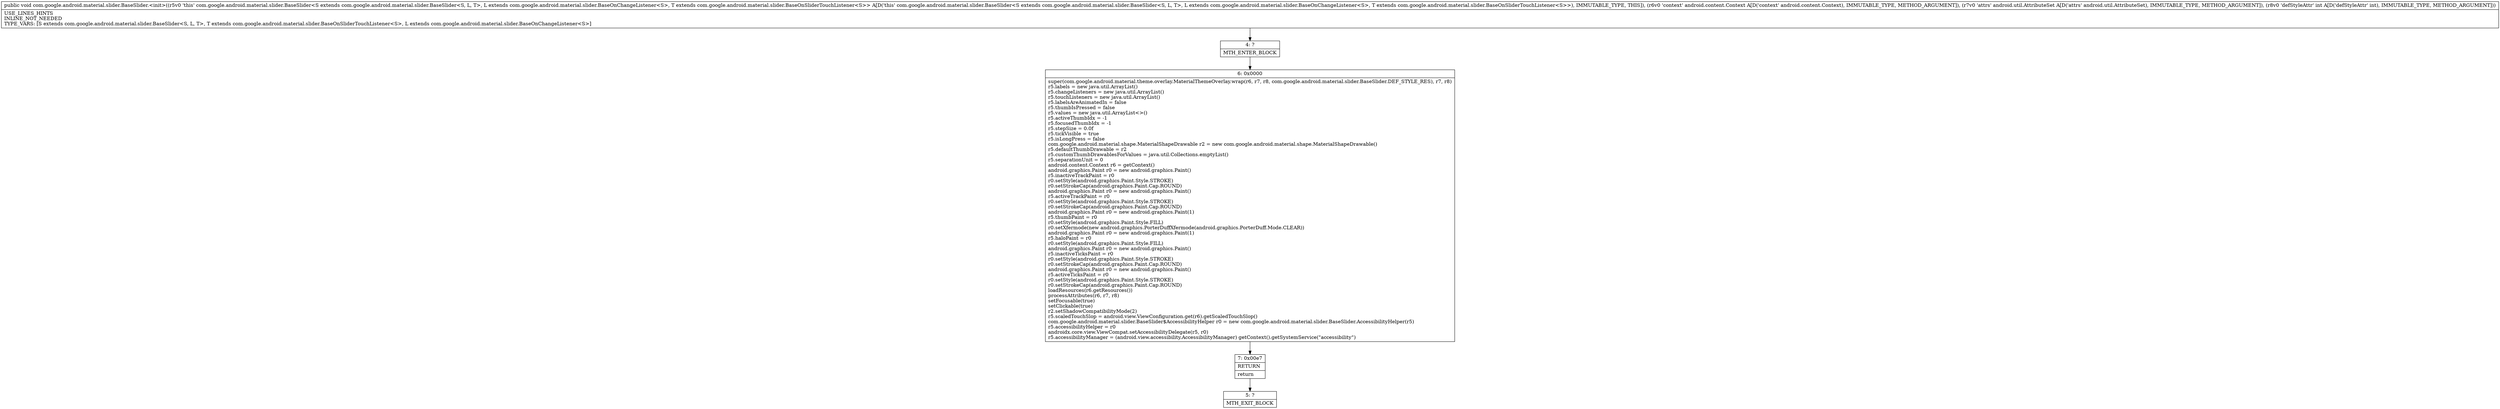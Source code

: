 digraph "CFG forcom.google.android.material.slider.BaseSlider.\<init\>(Landroid\/content\/Context;Landroid\/util\/AttributeSet;I)V" {
Node_4 [shape=record,label="{4\:\ ?|MTH_ENTER_BLOCK\l}"];
Node_6 [shape=record,label="{6\:\ 0x0000|super(com.google.android.material.theme.overlay.MaterialThemeOverlay.wrap(r6, r7, r8, com.google.android.material.slider.BaseSlider.DEF_STYLE_RES), r7, r8)\lr5.labels = new java.util.ArrayList()\lr5.changeListeners = new java.util.ArrayList()\lr5.touchListeners = new java.util.ArrayList()\lr5.labelsAreAnimatedIn = false\lr5.thumbIsPressed = false\lr5.values = new java.util.ArrayList\<\>()\lr5.activeThumbIdx = \-1\lr5.focusedThumbIdx = \-1\lr5.stepSize = 0.0f\lr5.tickVisible = true\lr5.isLongPress = false\lcom.google.android.material.shape.MaterialShapeDrawable r2 = new com.google.android.material.shape.MaterialShapeDrawable()\lr5.defaultThumbDrawable = r2\lr5.customThumbDrawablesForValues = java.util.Collections.emptyList()\lr5.separationUnit = 0\landroid.content.Context r6 = getContext()\landroid.graphics.Paint r0 = new android.graphics.Paint()\lr5.inactiveTrackPaint = r0\lr0.setStyle(android.graphics.Paint.Style.STROKE)\lr0.setStrokeCap(android.graphics.Paint.Cap.ROUND)\landroid.graphics.Paint r0 = new android.graphics.Paint()\lr5.activeTrackPaint = r0\lr0.setStyle(android.graphics.Paint.Style.STROKE)\lr0.setStrokeCap(android.graphics.Paint.Cap.ROUND)\landroid.graphics.Paint r0 = new android.graphics.Paint(1)\lr5.thumbPaint = r0\lr0.setStyle(android.graphics.Paint.Style.FILL)\lr0.setXfermode(new android.graphics.PorterDuffXfermode(android.graphics.PorterDuff.Mode.CLEAR))\landroid.graphics.Paint r0 = new android.graphics.Paint(1)\lr5.haloPaint = r0\lr0.setStyle(android.graphics.Paint.Style.FILL)\landroid.graphics.Paint r0 = new android.graphics.Paint()\lr5.inactiveTicksPaint = r0\lr0.setStyle(android.graphics.Paint.Style.STROKE)\lr0.setStrokeCap(android.graphics.Paint.Cap.ROUND)\landroid.graphics.Paint r0 = new android.graphics.Paint()\lr5.activeTicksPaint = r0\lr0.setStyle(android.graphics.Paint.Style.STROKE)\lr0.setStrokeCap(android.graphics.Paint.Cap.ROUND)\lloadResources(r6.getResources())\lprocessAttributes(r6, r7, r8)\lsetFocusable(true)\lsetClickable(true)\lr2.setShadowCompatibilityMode(2)\lr5.scaledTouchSlop = android.view.ViewConfiguration.get(r6).getScaledTouchSlop()\lcom.google.android.material.slider.BaseSlider$AccessibilityHelper r0 = new com.google.android.material.slider.BaseSlider.AccessibilityHelper(r5)\lr5.accessibilityHelper = r0\landroidx.core.view.ViewCompat.setAccessibilityDelegate(r5, r0)\lr5.accessibilityManager = (android.view.accessibility.AccessibilityManager) getContext().getSystemService(\"accessibility\")\l}"];
Node_7 [shape=record,label="{7\:\ 0x00e7|RETURN\l|return\l}"];
Node_5 [shape=record,label="{5\:\ ?|MTH_EXIT_BLOCK\l}"];
MethodNode[shape=record,label="{public void com.google.android.material.slider.BaseSlider.\<init\>((r5v0 'this' com.google.android.material.slider.BaseSlider\<S extends com.google.android.material.slider.BaseSlider\<S, L, T\>, L extends com.google.android.material.slider.BaseOnChangeListener\<S\>, T extends com.google.android.material.slider.BaseOnSliderTouchListener\<S\>\> A[D('this' com.google.android.material.slider.BaseSlider\<S extends com.google.android.material.slider.BaseSlider\<S, L, T\>, L extends com.google.android.material.slider.BaseOnChangeListener\<S\>, T extends com.google.android.material.slider.BaseOnSliderTouchListener\<S\>\>), IMMUTABLE_TYPE, THIS]), (r6v0 'context' android.content.Context A[D('context' android.content.Context), IMMUTABLE_TYPE, METHOD_ARGUMENT]), (r7v0 'attrs' android.util.AttributeSet A[D('attrs' android.util.AttributeSet), IMMUTABLE_TYPE, METHOD_ARGUMENT]), (r8v0 'defStyleAttr' int A[D('defStyleAttr' int), IMMUTABLE_TYPE, METHOD_ARGUMENT]))  | USE_LINES_HINTS\lINLINE_NOT_NEEDED\lTYPE_VARS: [S extends com.google.android.material.slider.BaseSlider\<S, L, T\>, T extends com.google.android.material.slider.BaseOnSliderTouchListener\<S\>, L extends com.google.android.material.slider.BaseOnChangeListener\<S\>]\l}"];
MethodNode -> Node_4;Node_4 -> Node_6;
Node_6 -> Node_7;
Node_7 -> Node_5;
}


